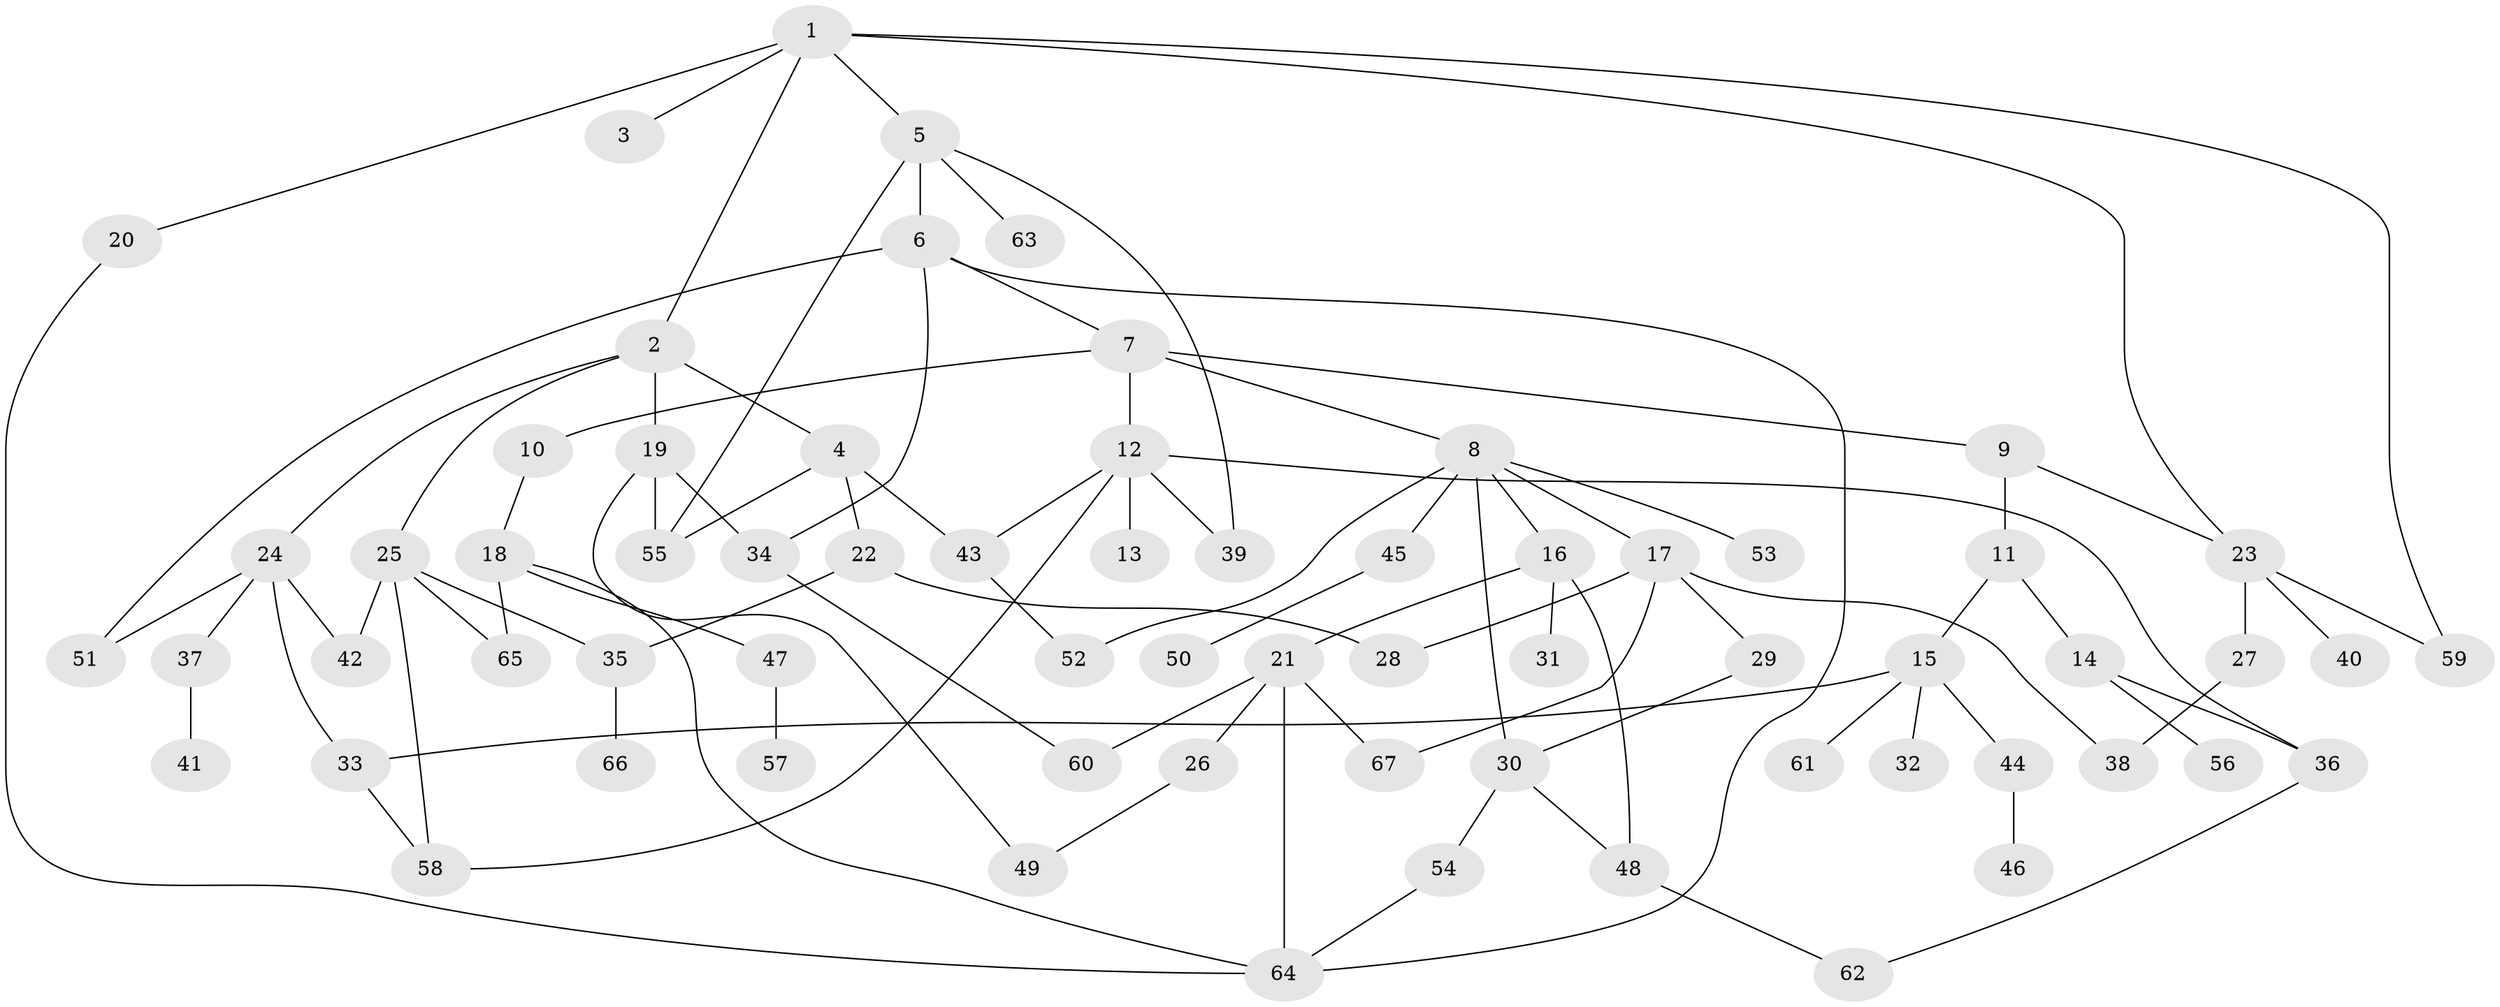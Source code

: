 // coarse degree distribution, {6: 0.09523809523809523, 8: 0.07142857142857142, 1: 0.21428571428571427, 5: 0.047619047619047616, 7: 0.023809523809523808, 4: 0.14285714285714285, 2: 0.2619047619047619, 3: 0.14285714285714285}
// Generated by graph-tools (version 1.1) at 2025/41/03/06/25 10:41:28]
// undirected, 67 vertices, 94 edges
graph export_dot {
graph [start="1"]
  node [color=gray90,style=filled];
  1;
  2;
  3;
  4;
  5;
  6;
  7;
  8;
  9;
  10;
  11;
  12;
  13;
  14;
  15;
  16;
  17;
  18;
  19;
  20;
  21;
  22;
  23;
  24;
  25;
  26;
  27;
  28;
  29;
  30;
  31;
  32;
  33;
  34;
  35;
  36;
  37;
  38;
  39;
  40;
  41;
  42;
  43;
  44;
  45;
  46;
  47;
  48;
  49;
  50;
  51;
  52;
  53;
  54;
  55;
  56;
  57;
  58;
  59;
  60;
  61;
  62;
  63;
  64;
  65;
  66;
  67;
  1 -- 2;
  1 -- 3;
  1 -- 5;
  1 -- 20;
  1 -- 23;
  1 -- 59;
  2 -- 4;
  2 -- 19;
  2 -- 24;
  2 -- 25;
  4 -- 22;
  4 -- 43;
  4 -- 55;
  5 -- 6;
  5 -- 63;
  5 -- 39;
  5 -- 55;
  6 -- 7;
  6 -- 64;
  6 -- 34;
  6 -- 51;
  7 -- 8;
  7 -- 9;
  7 -- 10;
  7 -- 12;
  8 -- 16;
  8 -- 17;
  8 -- 30;
  8 -- 45;
  8 -- 52;
  8 -- 53;
  9 -- 11;
  9 -- 23;
  10 -- 18;
  11 -- 14;
  11 -- 15;
  12 -- 13;
  12 -- 39;
  12 -- 58;
  12 -- 43;
  12 -- 36;
  14 -- 36;
  14 -- 56;
  15 -- 32;
  15 -- 33;
  15 -- 44;
  15 -- 61;
  16 -- 21;
  16 -- 31;
  16 -- 48;
  17 -- 28;
  17 -- 29;
  17 -- 38;
  17 -- 67;
  18 -- 47;
  18 -- 65;
  18 -- 64;
  19 -- 34;
  19 -- 49;
  19 -- 55;
  20 -- 64;
  21 -- 26;
  21 -- 60;
  21 -- 67;
  21 -- 64;
  22 -- 28;
  22 -- 35;
  23 -- 27;
  23 -- 40;
  23 -- 59;
  24 -- 37;
  24 -- 42;
  24 -- 51;
  24 -- 33;
  25 -- 35;
  25 -- 42;
  25 -- 58;
  25 -- 65;
  26 -- 49;
  27 -- 38;
  29 -- 30;
  30 -- 54;
  30 -- 48;
  33 -- 58;
  34 -- 60;
  35 -- 66;
  36 -- 62;
  37 -- 41;
  43 -- 52;
  44 -- 46;
  45 -- 50;
  47 -- 57;
  48 -- 62;
  54 -- 64;
}
